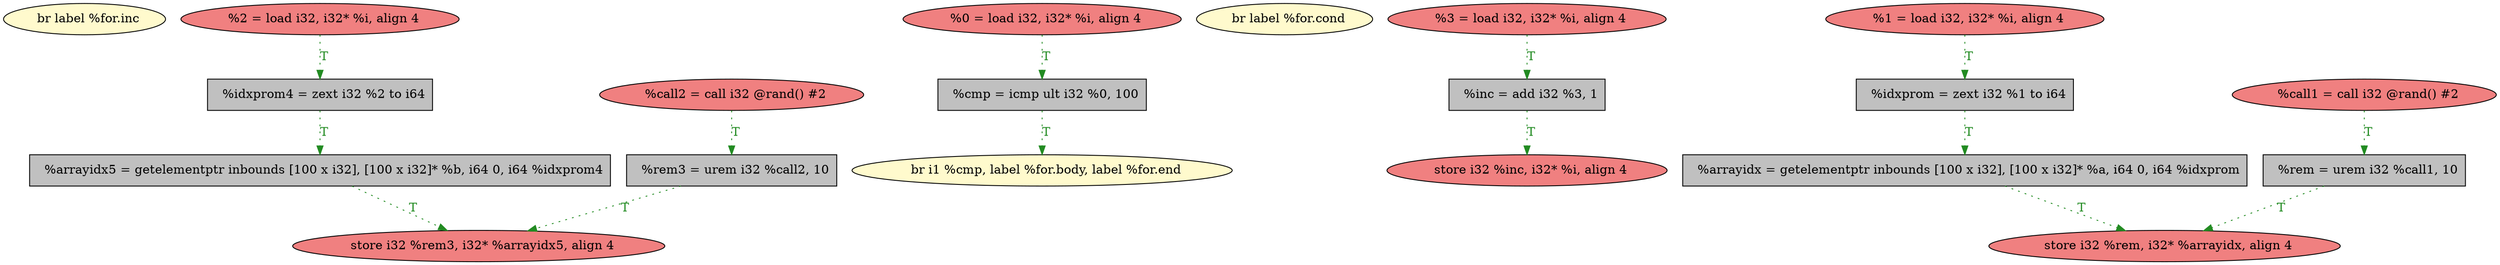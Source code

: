 
digraph G {


node294 [fillcolor=lemonchiffon,label="  br label %for.inc",shape=ellipse,style=filled ]
node291 [fillcolor=lightcoral,label="  %2 = load i32, i32* %i, align 4",shape=ellipse,style=filled ]
node280 [fillcolor=lightcoral,label="  %0 = load i32, i32* %i, align 4",shape=ellipse,style=filled ]
node275 [fillcolor=lemonchiffon,label="  br label %for.cond",shape=ellipse,style=filled ]
node292 [fillcolor=grey,label="  %arrayidx5 = getelementptr inbounds [100 x i32], [100 x i32]* %b, i64 0, i64 %idxprom4",shape=rectangle,style=filled ]
node284 [fillcolor=grey,label="  %cmp = icmp ult i32 %0, 100",shape=rectangle,style=filled ]
node277 [fillcolor=lightcoral,label="  %3 = load i32, i32* %i, align 4",shape=ellipse,style=filled ]
node289 [fillcolor=lightcoral,label="  store i32 %rem3, i32* %arrayidx5, align 4",shape=ellipse,style=filled ]
node281 [fillcolor=grey,label="  %rem = urem i32 %call1, 10",shape=rectangle,style=filled ]
node276 [fillcolor=grey,label="  %inc = add i32 %3, 1",shape=rectangle,style=filled ]
node285 [fillcolor=lightcoral,label="  store i32 %inc, i32* %i, align 4",shape=ellipse,style=filled ]
node278 [fillcolor=lemonchiffon,label="  br i1 %cmp, label %for.body, label %for.end",shape=ellipse,style=filled ]
node282 [fillcolor=grey,label="  %idxprom4 = zext i32 %2 to i64",shape=rectangle,style=filled ]
node293 [fillcolor=lightcoral,label="  %1 = load i32, i32* %i, align 4",shape=ellipse,style=filled ]
node283 [fillcolor=lightcoral,label="  %call1 = call i32 @rand() #2",shape=ellipse,style=filled ]
node288 [fillcolor=lightcoral,label="  store i32 %rem, i32* %arrayidx, align 4",shape=ellipse,style=filled ]
node286 [fillcolor=grey,label="  %rem3 = urem i32 %call2, 10",shape=rectangle,style=filled ]
node287 [fillcolor=grey,label="  %arrayidx = getelementptr inbounds [100 x i32], [100 x i32]* %a, i64 0, i64 %idxprom",shape=rectangle,style=filled ]
node279 [fillcolor=grey,label="  %idxprom = zext i32 %1 to i64",shape=rectangle,style=filled ]
node290 [fillcolor=lightcoral,label="  %call2 = call i32 @rand() #2",shape=ellipse,style=filled ]

node282->node292 [style=dotted,color=forestgreen,label="T",fontcolor=forestgreen ]
node279->node287 [style=dotted,color=forestgreen,label="T",fontcolor=forestgreen ]
node286->node289 [style=dotted,color=forestgreen,label="T",fontcolor=forestgreen ]
node276->node285 [style=dotted,color=forestgreen,label="T",fontcolor=forestgreen ]
node280->node284 [style=dotted,color=forestgreen,label="T",fontcolor=forestgreen ]
node277->node276 [style=dotted,color=forestgreen,label="T",fontcolor=forestgreen ]
node281->node288 [style=dotted,color=forestgreen,label="T",fontcolor=forestgreen ]
node293->node279 [style=dotted,color=forestgreen,label="T",fontcolor=forestgreen ]
node290->node286 [style=dotted,color=forestgreen,label="T",fontcolor=forestgreen ]
node291->node282 [style=dotted,color=forestgreen,label="T",fontcolor=forestgreen ]
node287->node288 [style=dotted,color=forestgreen,label="T",fontcolor=forestgreen ]
node292->node289 [style=dotted,color=forestgreen,label="T",fontcolor=forestgreen ]
node284->node278 [style=dotted,color=forestgreen,label="T",fontcolor=forestgreen ]
node283->node281 [style=dotted,color=forestgreen,label="T",fontcolor=forestgreen ]


}
